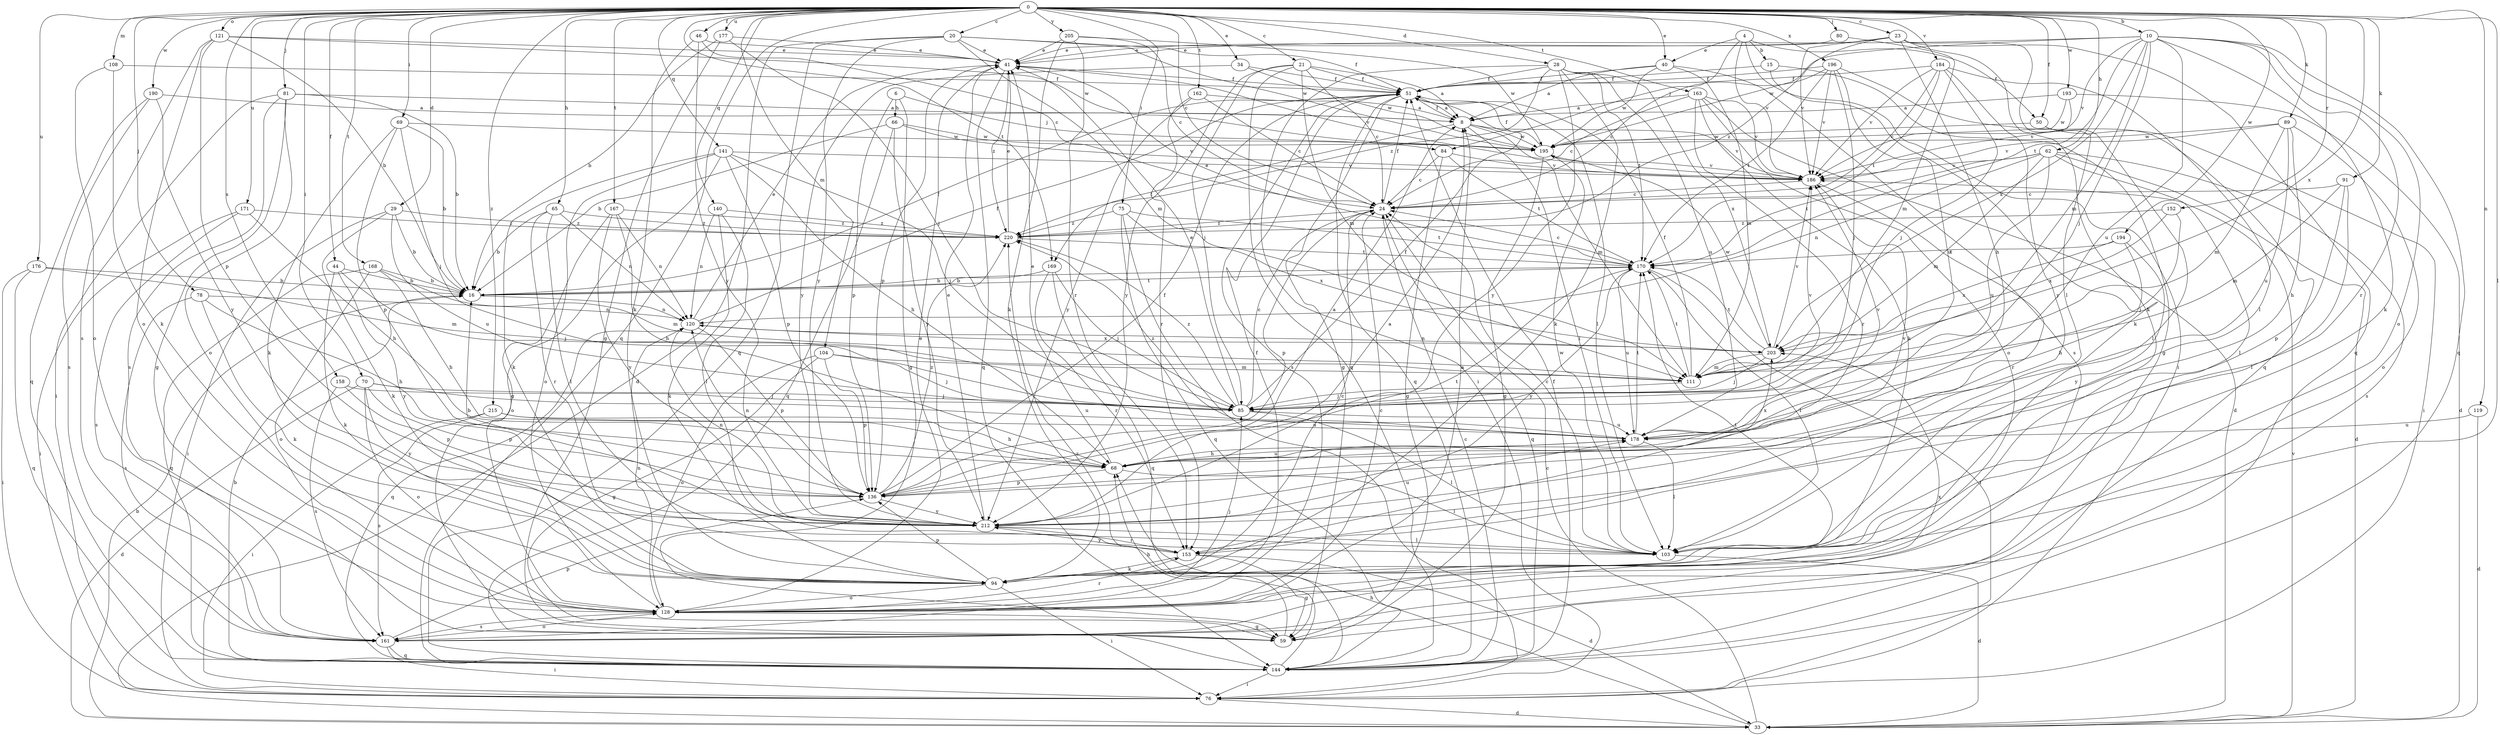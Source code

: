 strict digraph  {
0;
4;
6;
8;
10;
15;
16;
20;
21;
23;
24;
28;
29;
33;
34;
40;
41;
44;
46;
50;
51;
59;
62;
65;
66;
68;
69;
70;
75;
76;
78;
80;
81;
84;
85;
89;
91;
94;
103;
104;
108;
111;
119;
120;
121;
128;
136;
140;
141;
144;
152;
153;
158;
161;
162;
163;
167;
168;
169;
170;
171;
176;
177;
178;
184;
186;
190;
193;
194;
195;
196;
203;
205;
212;
215;
220;
0 -> 10  [label=b];
0 -> 20  [label=c];
0 -> 21  [label=c];
0 -> 23  [label=c];
0 -> 24  [label=c];
0 -> 28  [label=d];
0 -> 29  [label=d];
0 -> 34  [label=e];
0 -> 40  [label=e];
0 -> 44  [label=f];
0 -> 46  [label=f];
0 -> 50  [label=f];
0 -> 62  [label=h];
0 -> 65  [label=h];
0 -> 69  [label=i];
0 -> 70  [label=i];
0 -> 75  [label=i];
0 -> 78  [label=j];
0 -> 80  [label=j];
0 -> 81  [label=j];
0 -> 89  [label=k];
0 -> 91  [label=k];
0 -> 103  [label=l];
0 -> 104  [label=m];
0 -> 108  [label=m];
0 -> 119  [label=n];
0 -> 121  [label=o];
0 -> 140  [label=q];
0 -> 141  [label=q];
0 -> 144  [label=q];
0 -> 152  [label=r];
0 -> 158  [label=s];
0 -> 162  [label=t];
0 -> 163  [label=t];
0 -> 167  [label=t];
0 -> 168  [label=t];
0 -> 169  [label=t];
0 -> 171  [label=u];
0 -> 176  [label=u];
0 -> 177  [label=u];
0 -> 184  [label=v];
0 -> 190  [label=w];
0 -> 193  [label=w];
0 -> 194  [label=w];
0 -> 196  [label=x];
0 -> 203  [label=x];
0 -> 205  [label=y];
0 -> 215  [label=z];
4 -> 15  [label=b];
4 -> 40  [label=e];
4 -> 50  [label=f];
4 -> 76  [label=i];
4 -> 84  [label=j];
4 -> 186  [label=v];
6 -> 59  [label=g];
6 -> 66  [label=h];
6 -> 84  [label=j];
6 -> 136  [label=p];
8 -> 51  [label=f];
8 -> 103  [label=l];
8 -> 111  [label=m];
8 -> 169  [label=t];
8 -> 186  [label=v];
8 -> 195  [label=w];
10 -> 41  [label=e];
10 -> 85  [label=j];
10 -> 94  [label=k];
10 -> 111  [label=m];
10 -> 128  [label=o];
10 -> 144  [label=q];
10 -> 153  [label=r];
10 -> 170  [label=t];
10 -> 178  [label=u];
10 -> 186  [label=v];
10 -> 195  [label=w];
10 -> 203  [label=x];
15 -> 51  [label=f];
15 -> 59  [label=g];
15 -> 94  [label=k];
16 -> 51  [label=f];
16 -> 120  [label=n];
16 -> 170  [label=t];
20 -> 33  [label=d];
20 -> 41  [label=e];
20 -> 51  [label=f];
20 -> 111  [label=m];
20 -> 144  [label=q];
20 -> 195  [label=w];
20 -> 212  [label=y];
21 -> 8  [label=a];
21 -> 24  [label=c];
21 -> 51  [label=f];
21 -> 85  [label=j];
21 -> 111  [label=m];
21 -> 144  [label=q];
21 -> 212  [label=y];
23 -> 41  [label=e];
23 -> 68  [label=h];
23 -> 94  [label=k];
23 -> 103  [label=l];
23 -> 144  [label=q];
23 -> 186  [label=v];
23 -> 220  [label=z];
24 -> 51  [label=f];
24 -> 136  [label=p];
24 -> 144  [label=q];
24 -> 220  [label=z];
28 -> 51  [label=f];
28 -> 76  [label=i];
28 -> 94  [label=k];
28 -> 170  [label=t];
28 -> 178  [label=u];
28 -> 203  [label=x];
28 -> 212  [label=y];
28 -> 220  [label=z];
29 -> 16  [label=b];
29 -> 76  [label=i];
29 -> 94  [label=k];
29 -> 178  [label=u];
29 -> 220  [label=z];
33 -> 16  [label=b];
33 -> 24  [label=c];
33 -> 68  [label=h];
33 -> 186  [label=v];
34 -> 51  [label=f];
34 -> 195  [label=w];
34 -> 212  [label=y];
40 -> 8  [label=a];
40 -> 51  [label=f];
40 -> 111  [label=m];
40 -> 161  [label=s];
40 -> 195  [label=w];
41 -> 51  [label=f];
41 -> 136  [label=p];
41 -> 144  [label=q];
41 -> 186  [label=v];
41 -> 220  [label=z];
44 -> 16  [label=b];
44 -> 85  [label=j];
44 -> 94  [label=k];
44 -> 212  [label=y];
46 -> 24  [label=c];
46 -> 41  [label=e];
46 -> 94  [label=k];
46 -> 212  [label=y];
50 -> 76  [label=i];
50 -> 103  [label=l];
50 -> 195  [label=w];
51 -> 8  [label=a];
51 -> 59  [label=g];
51 -> 103  [label=l];
51 -> 144  [label=q];
51 -> 161  [label=s];
59 -> 68  [label=h];
62 -> 33  [label=d];
62 -> 103  [label=l];
62 -> 111  [label=m];
62 -> 120  [label=n];
62 -> 161  [label=s];
62 -> 170  [label=t];
62 -> 178  [label=u];
62 -> 186  [label=v];
65 -> 16  [label=b];
65 -> 103  [label=l];
65 -> 120  [label=n];
65 -> 153  [label=r];
65 -> 220  [label=z];
66 -> 16  [label=b];
66 -> 144  [label=q];
66 -> 186  [label=v];
66 -> 195  [label=w];
66 -> 212  [label=y];
68 -> 41  [label=e];
68 -> 103  [label=l];
68 -> 136  [label=p];
68 -> 178  [label=u];
68 -> 203  [label=x];
69 -> 16  [label=b];
69 -> 85  [label=j];
69 -> 94  [label=k];
69 -> 136  [label=p];
69 -> 195  [label=w];
70 -> 33  [label=d];
70 -> 85  [label=j];
70 -> 128  [label=o];
70 -> 136  [label=p];
70 -> 178  [label=u];
70 -> 212  [label=y];
75 -> 76  [label=i];
75 -> 144  [label=q];
75 -> 170  [label=t];
75 -> 203  [label=x];
75 -> 220  [label=z];
76 -> 33  [label=d];
78 -> 68  [label=h];
78 -> 94  [label=k];
78 -> 120  [label=n];
78 -> 161  [label=s];
80 -> 41  [label=e];
80 -> 111  [label=m];
81 -> 8  [label=a];
81 -> 16  [label=b];
81 -> 59  [label=g];
81 -> 76  [label=i];
81 -> 128  [label=o];
81 -> 161  [label=s];
84 -> 24  [label=c];
84 -> 59  [label=g];
84 -> 170  [label=t];
84 -> 186  [label=v];
85 -> 24  [label=c];
85 -> 41  [label=e];
85 -> 51  [label=f];
85 -> 103  [label=l];
85 -> 178  [label=u];
85 -> 186  [label=v];
85 -> 220  [label=z];
89 -> 68  [label=h];
89 -> 111  [label=m];
89 -> 128  [label=o];
89 -> 178  [label=u];
89 -> 186  [label=v];
89 -> 195  [label=w];
91 -> 24  [label=c];
91 -> 103  [label=l];
91 -> 111  [label=m];
91 -> 136  [label=p];
94 -> 24  [label=c];
94 -> 76  [label=i];
94 -> 128  [label=o];
94 -> 136  [label=p];
94 -> 170  [label=t];
103 -> 24  [label=c];
103 -> 33  [label=d];
103 -> 195  [label=w];
104 -> 59  [label=g];
104 -> 85  [label=j];
104 -> 111  [label=m];
104 -> 128  [label=o];
104 -> 136  [label=p];
108 -> 51  [label=f];
108 -> 94  [label=k];
108 -> 128  [label=o];
111 -> 51  [label=f];
111 -> 85  [label=j];
111 -> 170  [label=t];
119 -> 33  [label=d];
119 -> 178  [label=u];
120 -> 41  [label=e];
120 -> 51  [label=f];
120 -> 136  [label=p];
120 -> 144  [label=q];
120 -> 203  [label=x];
121 -> 16  [label=b];
121 -> 41  [label=e];
121 -> 128  [label=o];
121 -> 136  [label=p];
121 -> 161  [label=s];
121 -> 195  [label=w];
128 -> 8  [label=a];
128 -> 24  [label=c];
128 -> 41  [label=e];
128 -> 51  [label=f];
128 -> 59  [label=g];
128 -> 85  [label=j];
128 -> 120  [label=n];
128 -> 153  [label=r];
128 -> 161  [label=s];
136 -> 8  [label=a];
136 -> 51  [label=f];
136 -> 120  [label=n];
136 -> 170  [label=t];
136 -> 186  [label=v];
136 -> 212  [label=y];
136 -> 220  [label=z];
140 -> 94  [label=k];
140 -> 103  [label=l];
140 -> 120  [label=n];
140 -> 220  [label=z];
141 -> 59  [label=g];
141 -> 68  [label=h];
141 -> 85  [label=j];
141 -> 94  [label=k];
141 -> 128  [label=o];
141 -> 136  [label=p];
141 -> 186  [label=v];
144 -> 16  [label=b];
144 -> 24  [label=c];
144 -> 51  [label=f];
144 -> 76  [label=i];
144 -> 220  [label=z];
152 -> 85  [label=j];
152 -> 203  [label=x];
152 -> 220  [label=z];
153 -> 33  [label=d];
153 -> 59  [label=g];
153 -> 94  [label=k];
153 -> 212  [label=y];
158 -> 85  [label=j];
158 -> 136  [label=p];
158 -> 161  [label=s];
161 -> 76  [label=i];
161 -> 128  [label=o];
161 -> 136  [label=p];
161 -> 144  [label=q];
161 -> 203  [label=x];
162 -> 8  [label=a];
162 -> 24  [label=c];
162 -> 153  [label=r];
162 -> 212  [label=y];
163 -> 8  [label=a];
163 -> 24  [label=c];
163 -> 33  [label=d];
163 -> 94  [label=k];
163 -> 128  [label=o];
163 -> 153  [label=r];
163 -> 186  [label=v];
167 -> 68  [label=h];
167 -> 120  [label=n];
167 -> 128  [label=o];
167 -> 212  [label=y];
167 -> 220  [label=z];
168 -> 16  [label=b];
168 -> 68  [label=h];
168 -> 111  [label=m];
168 -> 128  [label=o];
168 -> 144  [label=q];
169 -> 16  [label=b];
169 -> 85  [label=j];
169 -> 144  [label=q];
169 -> 153  [label=r];
170 -> 16  [label=b];
170 -> 24  [label=c];
170 -> 41  [label=e];
170 -> 76  [label=i];
170 -> 103  [label=l];
170 -> 178  [label=u];
170 -> 212  [label=y];
171 -> 68  [label=h];
171 -> 76  [label=i];
171 -> 161  [label=s];
171 -> 220  [label=z];
176 -> 16  [label=b];
176 -> 76  [label=i];
176 -> 111  [label=m];
176 -> 144  [label=q];
177 -> 16  [label=b];
177 -> 41  [label=e];
177 -> 59  [label=g];
177 -> 85  [label=j];
178 -> 68  [label=h];
178 -> 103  [label=l];
178 -> 170  [label=t];
178 -> 186  [label=v];
178 -> 220  [label=z];
184 -> 24  [label=c];
184 -> 51  [label=f];
184 -> 85  [label=j];
184 -> 103  [label=l];
184 -> 170  [label=t];
184 -> 186  [label=v];
184 -> 212  [label=y];
186 -> 24  [label=c];
186 -> 153  [label=r];
190 -> 8  [label=a];
190 -> 144  [label=q];
190 -> 161  [label=s];
190 -> 212  [label=y];
193 -> 8  [label=a];
193 -> 33  [label=d];
193 -> 186  [label=v];
193 -> 195  [label=w];
194 -> 68  [label=h];
194 -> 170  [label=t];
194 -> 203  [label=x];
194 -> 212  [label=y];
195 -> 51  [label=f];
195 -> 59  [label=g];
195 -> 186  [label=v];
196 -> 24  [label=c];
196 -> 51  [label=f];
196 -> 85  [label=j];
196 -> 144  [label=q];
196 -> 170  [label=t];
196 -> 178  [label=u];
196 -> 186  [label=v];
203 -> 85  [label=j];
203 -> 111  [label=m];
203 -> 120  [label=n];
203 -> 170  [label=t];
203 -> 186  [label=v];
203 -> 195  [label=w];
205 -> 24  [label=c];
205 -> 41  [label=e];
205 -> 94  [label=k];
205 -> 153  [label=r];
205 -> 195  [label=w];
212 -> 8  [label=a];
212 -> 16  [label=b];
212 -> 41  [label=e];
212 -> 103  [label=l];
212 -> 120  [label=n];
212 -> 153  [label=r];
212 -> 178  [label=u];
215 -> 68  [label=h];
215 -> 76  [label=i];
215 -> 161  [label=s];
215 -> 178  [label=u];
220 -> 41  [label=e];
220 -> 170  [label=t];
}
